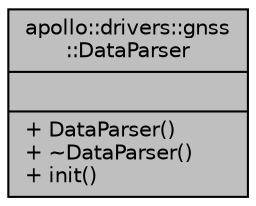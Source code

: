 digraph "apollo::drivers::gnss::DataParser"
{
  edge [fontname="Helvetica",fontsize="10",labelfontname="Helvetica",labelfontsize="10"];
  node [fontname="Helvetica",fontsize="10",shape=record];
  Node1 [label="{apollo::drivers::gnss\l::DataParser\n||+ DataParser()\l+ ~DataParser()\l+ init()\l}",height=0.2,width=0.4,color="black", fillcolor="grey75", style="filled" fontcolor="black"];
}
